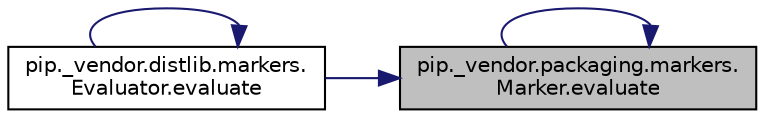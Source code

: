 digraph "pip._vendor.packaging.markers.Marker.evaluate"
{
 // LATEX_PDF_SIZE
  edge [fontname="Helvetica",fontsize="10",labelfontname="Helvetica",labelfontsize="10"];
  node [fontname="Helvetica",fontsize="10",shape=record];
  rankdir="RL";
  Node1 [label="pip._vendor.packaging.markers.\lMarker.evaluate",height=0.2,width=0.4,color="black", fillcolor="grey75", style="filled", fontcolor="black",tooltip=" "];
  Node1 -> Node2 [dir="back",color="midnightblue",fontsize="10",style="solid",fontname="Helvetica"];
  Node2 [label="pip._vendor.distlib.markers.\lEvaluator.evaluate",height=0.2,width=0.4,color="black", fillcolor="white", style="filled",URL="$de/dda/classpip_1_1__vendor_1_1distlib_1_1markers_1_1_evaluator.html#aa4ac9be35d86c0601dfab712e2e47d5a",tooltip=" "];
  Node2 -> Node2 [dir="back",color="midnightblue",fontsize="10",style="solid",fontname="Helvetica"];
  Node1 -> Node1 [dir="back",color="midnightblue",fontsize="10",style="solid",fontname="Helvetica"];
}
